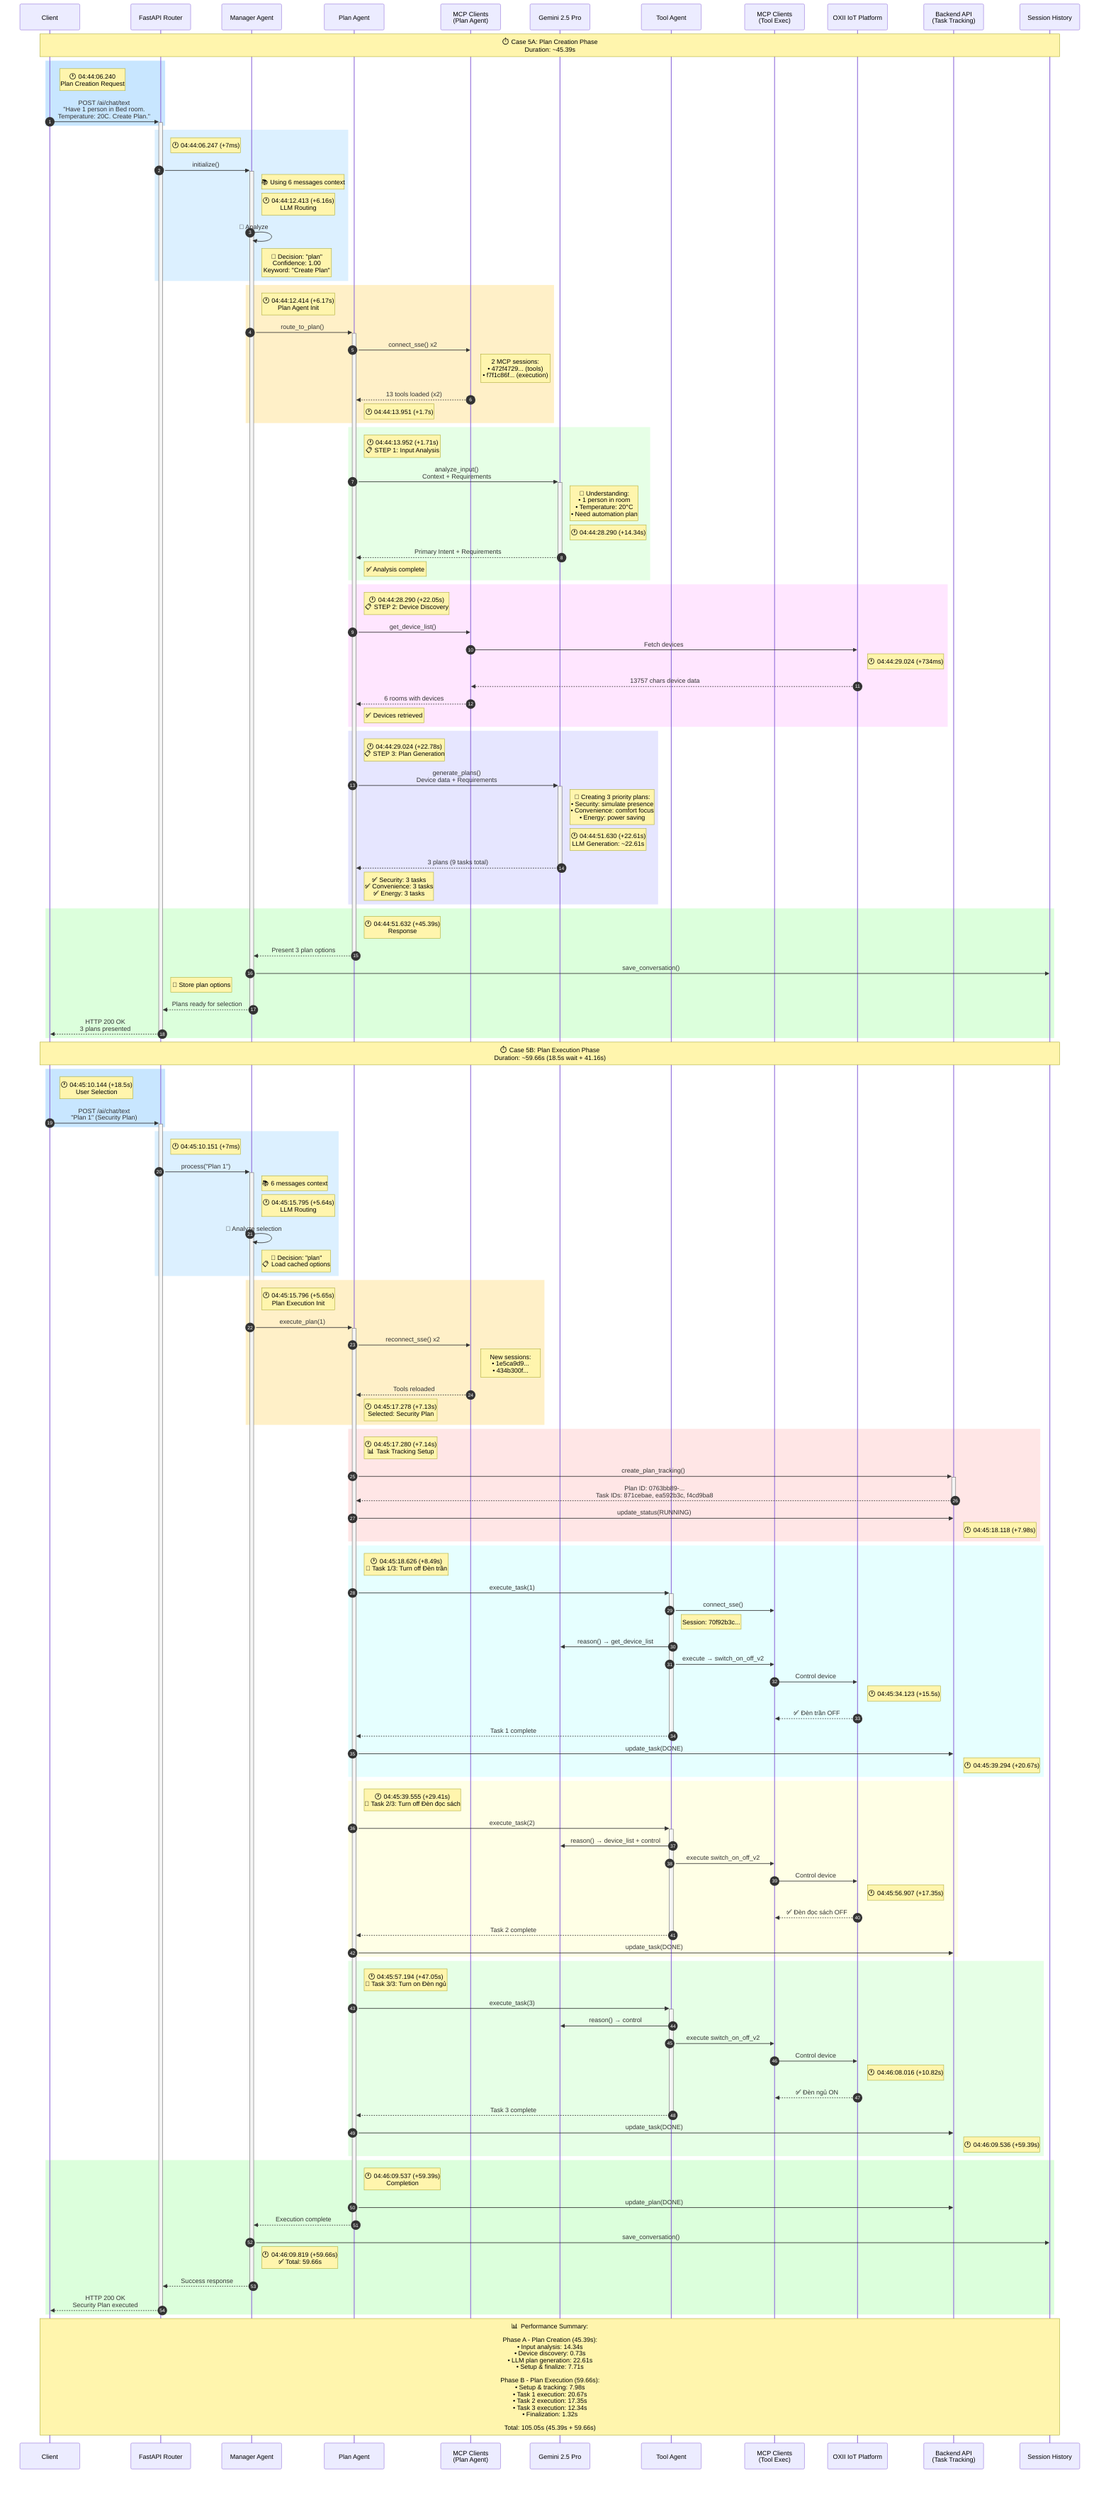 sequenceDiagram
    autonumber
    participant Client
    participant Router as FastAPI Router
    participant Manager as Manager Agent
    participant Plan as Plan Agent
    participant MCP_Plan as MCP Clients<br/>(Plan Agent)
    participant LLM as Gemini 2.5 Pro
    participant Tool as Tool Agent
    participant MCP_Tool as MCP Clients<br/>(Tool Exec)
    participant OXII as OXII IoT Platform
    participant API as Backend API<br/>(Task Tracking)
    participant History as Session History

    Note over Client,History: ⏱️ Case 5A: Plan Creation Phase<br/>Duration: ~45.39s

    rect rgb(200, 230, 255)
    Note right of Client: 🕐 04:44:06.240<br/>Plan Creation Request
    Client->>+Router: POST /ai/chat/text<br/>"Have 1 person in Bed room.<br/>Temperature: 20C. Create Plan."
    end

    rect rgb(220, 240, 255)
    Note right of Router: 🕐 04:44:06.247 (+7ms)
    Router->>+Manager: initialize()
    Note right of Manager: 📚 Using 6 messages context
    
    Note right of Manager: 🕐 04:44:12.413 (+6.16s)<br/>LLM Routing
    Manager->>Manager: 🧠 Analyze
    Note right of Manager: 🎯 Decision: "plan"<br/>Confidence: 1.00<br/>Keyword: "Create Plan"
    end

    rect rgb(255, 240, 200)
    Note right of Manager: 🕐 04:44:12.414 (+6.17s)<br/>Plan Agent Init
    Manager->>+Plan: route_to_plan()
    Plan->>MCP_Plan: connect_sse() x2
    Note right of MCP_Plan: 2 MCP sessions:<br/>• 472f4729... (tools)<br/>• f7f1c86f... (execution)
    MCP_Plan-->>Plan: 13 tools loaded (x2)
    Note right of Plan: 🕐 04:44:13.951 (+1.7s)
    end

    rect rgb(230, 255, 230)
    Note right of Plan: 🕐 04:44:13.952 (+1.71s)<br/>📋 STEP 1: Input Analysis
    Plan->>+LLM: analyze_input()<br/>Context + Requirements
    Note right of LLM: 🤔 Understanding:<br/>• 1 person in room<br/>• Temperature: 20°C<br/>• Need automation plan
    
    Note right of LLM: 🕐 04:44:28.290 (+14.34s)
    LLM-->>-Plan: Primary Intent + Requirements
    Note right of Plan: ✅ Analysis complete
    end

    rect rgb(255, 230, 255)
    Note right of Plan: 🕐 04:44:28.290 (+22.05s)<br/>📋 STEP 2: Device Discovery
    Plan->>MCP_Plan: get_device_list()
    MCP_Plan->>OXII: Fetch devices
    Note right of OXII: 🕐 04:44:29.024 (+734ms)
    OXII-->>MCP_Plan: 13757 chars device data
    MCP_Plan-->>Plan: 6 rooms with devices
    Note right of Plan: ✅ Devices retrieved
    end

    rect rgb(230, 230, 255)
    Note right of Plan: 🕐 04:44:29.024 (+22.78s)<br/>📋 STEP 3: Plan Generation
    Plan->>+LLM: generate_plans()<br/>Device data + Requirements
    Note right of LLM: 🤖 Creating 3 priority plans:<br/>• Security: simulate presence<br/>• Convenience: comfort focus<br/>• Energy: power saving
    
    Note right of LLM: 🕐 04:44:51.630 (+22.61s)<br/>LLM Generation: ~22.61s
    LLM-->>-Plan: 3 plans (9 tasks total)
    Note right of Plan: ✅ Security: 3 tasks<br/>✅ Convenience: 3 tasks<br/>✅ Energy: 3 tasks
    end

    rect rgb(220, 255, 220)
    Note right of Plan: 🕐 04:44:51.632 (+45.39s)<br/>Response
    Plan-->>-Manager: Present 3 plan options
    Manager->>History: save_conversation()
    Note right of Router: 💾 Store plan options
    Manager-->>-Router: Plans ready for selection
    Router-->>-Client: HTTP 200 OK<br/>3 plans presented
    end

    Note over Client,History: ⏱️ Case 5B: Plan Execution Phase<br/>Duration: ~59.66s (18.5s wait + 41.16s)

    rect rgb(200, 230, 255)
    Note right of Client: 🕐 04:45:10.144 (+18.5s)<br/>User Selection
    Client->>+Router: POST /ai/chat/text<br/>"Plan 1" (Security Plan)
    end

    rect rgb(220, 240, 255)
    Note right of Router: 🕐 04:45:10.151 (+7ms)
    Router->>+Manager: process("Plan 1")
    Note right of Manager: 📚 6 messages context
    
    Note right of Manager: 🕐 04:45:15.795 (+5.64s)<br/>LLM Routing
    Manager->>Manager: 🧠 Analyze selection
    Note right of Manager: 🎯 Decision: "plan"<br/>📋 Load cached options
    end

    rect rgb(255, 240, 200)
    Note right of Manager: 🕐 04:45:15.796 (+5.65s)<br/>Plan Execution Init
    Manager->>+Plan: execute_plan(1)
    Plan->>MCP_Plan: reconnect_sse() x2
    Note right of MCP_Plan: New sessions:<br/>• 1e5ca9d9...<br/>• 434b300f...
    MCP_Plan-->>Plan: Tools reloaded
    Note right of Plan: 🕐 04:45:17.278 (+7.13s)<br/>Selected: Security Plan
    end

    rect rgb(255, 230, 230)
    Note right of Plan: 🕐 04:45:17.280 (+7.14s)<br/>📊 Task Tracking Setup
    Plan->>+API: create_plan_tracking()
    API-->>-Plan: Plan ID: 0763bb89-...<br/>Task IDs: 871cebae, ea592b3c, f4cd9ba8
    Plan->>API: update_status(RUNNING)
    Note right of API: 🕐 04:45:18.118 (+7.98s)
    end

    rect rgb(230, 255, 255)
    Note right of Plan: 🕐 04:45:18.626 (+8.49s)<br/>🔧 Task 1/3: Turn off Đèn trần
    Plan->>+Tool: execute_task(1)
    Tool->>MCP_Tool: connect_sse()
    Note right of Tool: Session: 70f92b3c...
    Tool->>LLM: reason() → get_device_list
    Tool->>MCP_Tool: execute → switch_on_off_v2
    MCP_Tool->>OXII: Control device
    Note right of OXII: 🕐 04:45:34.123 (+15.5s)
    OXII-->>MCP_Tool: ✅ Đèn trần OFF
    Tool-->>-Plan: Task 1 complete
    Plan->>API: update_task(DONE)
    Note right of API: 🕐 04:45:39.294 (+20.67s)
    end

    rect rgb(255, 255, 230)
    Note right of Plan: 🕐 04:45:39.555 (+29.41s)<br/>🔧 Task 2/3: Turn off Đèn đọc sách
    Plan->>+Tool: execute_task(2)
    Tool->>LLM: reason() → device_list + control
    Tool->>MCP_Tool: execute switch_on_off_v2
    MCP_Tool->>OXII: Control device
    Note right of OXII: 🕐 04:45:56.907 (+17.35s)
    OXII-->>MCP_Tool: ✅ Đèn đọc sách OFF
    Tool-->>-Plan: Task 2 complete
    Plan->>API: update_task(DONE)
    end

    rect rgb(230, 255, 230)
    Note right of Plan: 🕐 04:45:57.194 (+47.05s)<br/>🔧 Task 3/3: Turn on Đèn ngủ
    Plan->>+Tool: execute_task(3)
    Tool->>LLM: reason() → control
    Tool->>MCP_Tool: execute switch_on_off_v2
    MCP_Tool->>OXII: Control device
    Note right of OXII: 🕐 04:46:08.016 (+10.82s)
    OXII-->>MCP_Tool: ✅ Đèn ngủ ON
    Tool-->>-Plan: Task 3 complete
    Plan->>API: update_task(DONE)
    Note right of API: 🕐 04:46:09.536 (+59.39s)
    end

    rect rgb(220, 255, 220)
    Note right of Plan: 🕐 04:46:09.537 (+59.39s)<br/>Completion
    Plan->>API: update_plan(DONE)
    Plan-->>-Manager: Execution complete
    Manager->>History: save_conversation()
    Note right of Manager: 🕐 04:46:09.819 (+59.66s)<br/>✅ Total: 59.66s
    Manager-->>-Router: Success response
    Router-->>-Client: HTTP 200 OK<br/>Security Plan executed
    end

    Note over Client,History: 📊 Performance Summary:<br/><br/>Phase A - Plan Creation (45.39s):<br/>• Input analysis: 14.34s<br/>• Device discovery: 0.73s<br/>• LLM plan generation: 22.61s<br/>• Setup & finalize: 7.71s<br/><br/>Phase B - Plan Execution (59.66s):<br/>• Setup & tracking: 7.98s<br/>• Task 1 execution: 20.67s<br/>• Task 2 execution: 17.35s<br/>• Task 3 execution: 12.34s<br/>• Finalization: 1.32s<br/><br/>Total: 105.05s (45.39s + 59.66s)